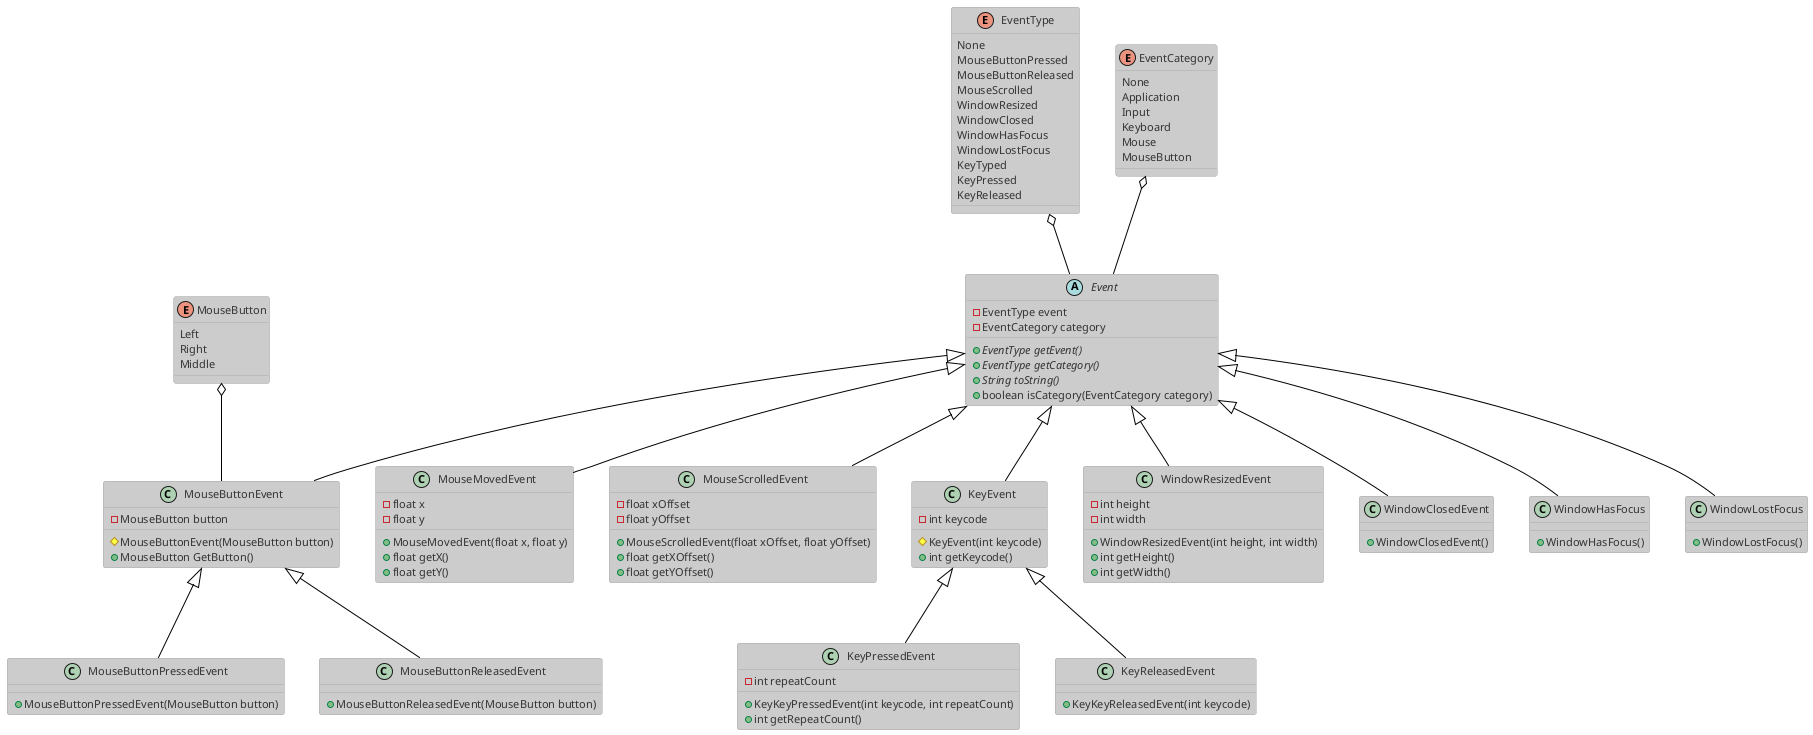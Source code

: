 @startuml

!theme reddress-lightorange

enum EventType {
    None
    MouseButtonPressed
    MouseButtonReleased
    MouseScrolled
    WindowResized
    WindowClosed
    WindowHasFocus
    WindowLostFocus
    KeyTyped
    KeyPressed
    KeyReleased
}

enum EventCategory {
    None
    Application
    Input
    Keyboard
    Mouse
    MouseButton
}

abstract class Event {
    - EventType event
    - EventCategory category
    {abstract} + EventType getEvent()
    {abstract} + EventType getCategory()
    {abstract} + String toString()
    + boolean isCategory(EventCategory category)
}

enum MouseButton {
    Left
    Right
    Middle
}

class MouseButtonEvent extends Event {
    - MouseButton button
    # MouseButtonEvent(MouseButton button)
    + MouseButton GetButton()
}

class MouseButtonPressedEvent extends MouseButtonEvent {
    + MouseButtonPressedEvent(MouseButton button)
}

class MouseButtonReleasedEvent extends MouseButtonEvent {
    + MouseButtonReleasedEvent(MouseButton button)
}

class MouseMovedEvent extends Event {
    - float x
    - float y
    + MouseMovedEvent(float x, float y)
    + float getX()
    + float getY()
}

class MouseScrolledEvent extends Event {
    - float xOffset
    - float yOffset
    + MouseScrolledEvent(float xOffset, float yOffset)
    + float getXOffset()
    + float getYOffset()
}

class KeyEvent extends Event {
    - int keycode
    # KeyEvent(int keycode)
    + int getKeycode()
}

class KeyPressedEvent extends KeyEvent {
    - int repeatCount
    + KeyKeyPressedEvent(int keycode, int repeatCount)
    + int getRepeatCount()
}

class KeyReleasedEvent extends KeyEvent {
    + KeyKeyReleasedEvent(int keycode)
}

class WindowResizedEvent extends Event {
    - int height
    - int width
    + WindowResizedEvent(int height, int width)
    + int getHeight()
    + int getWidth()
}
class WindowClosedEvent extends Event {
    + WindowClosedEvent()
}

class WindowHasFocus extends Event {
    + WindowHasFocus()
}

class WindowLostFocus extends Event {
    + WindowLostFocus()
}

EventType o-- Event
EventCategory o-- Event
MouseButton o-- MouseButtonEvent

@enduml
